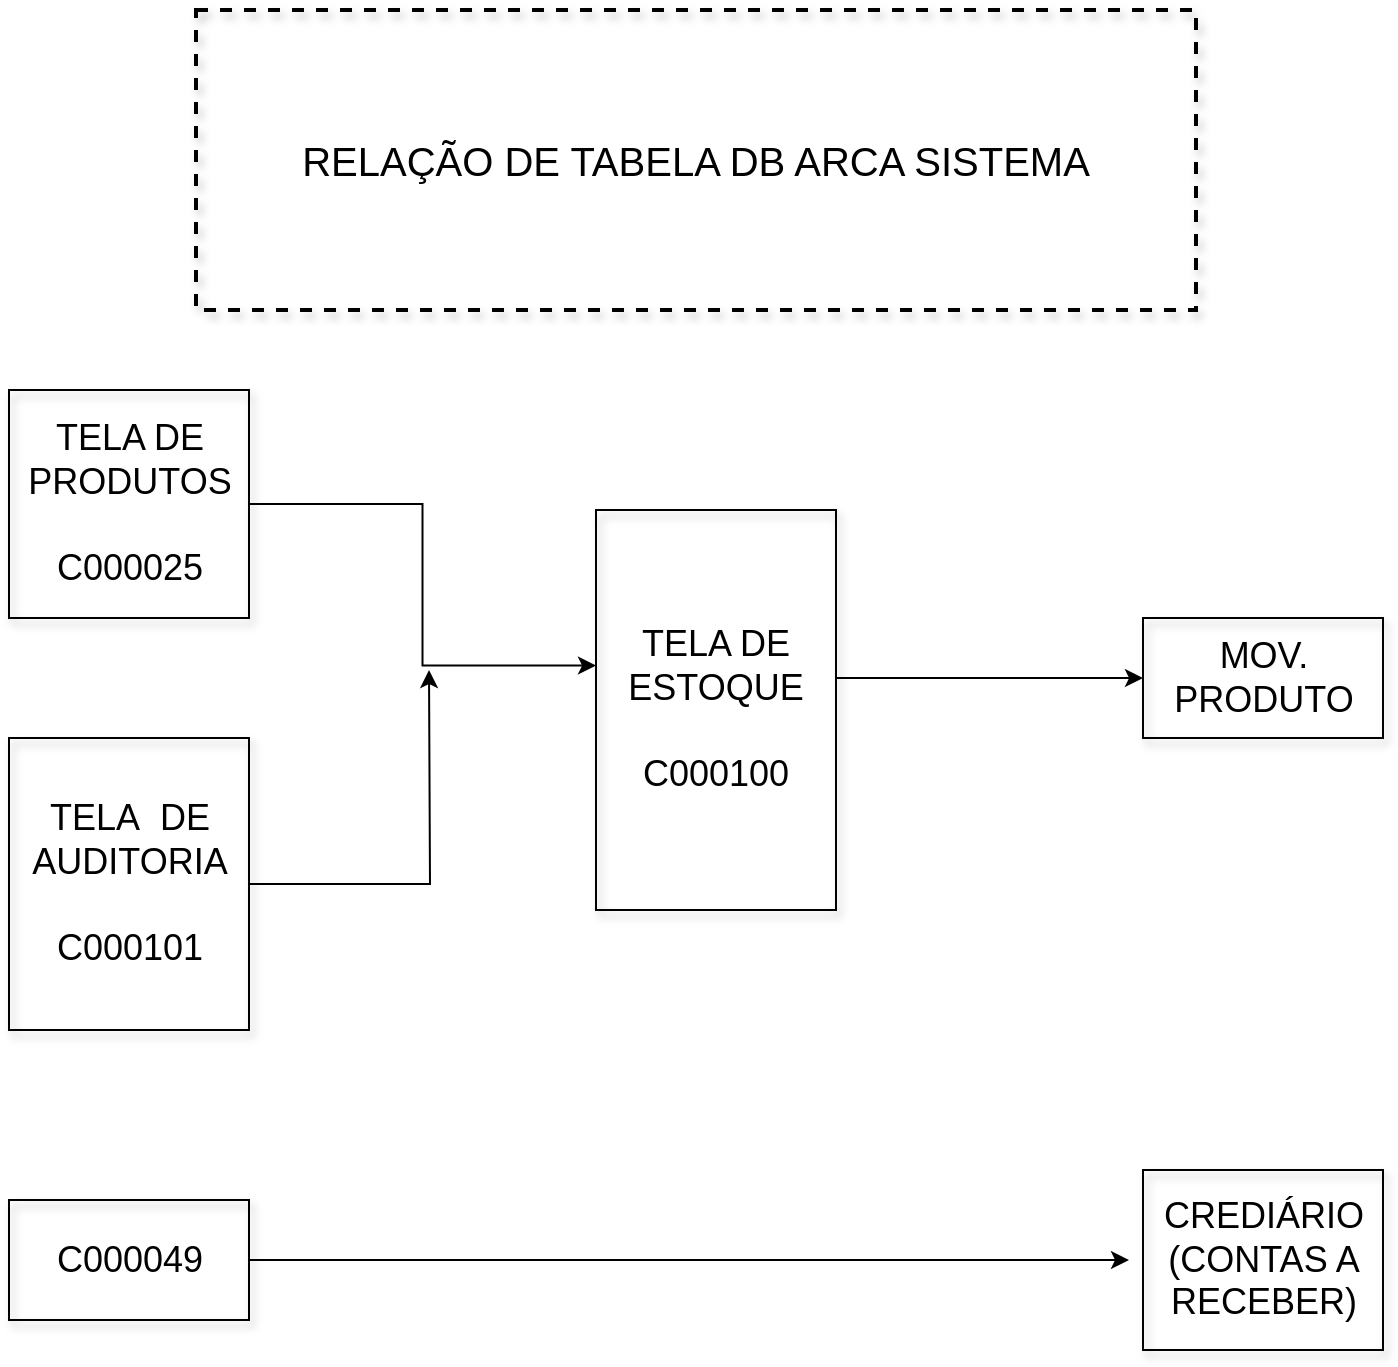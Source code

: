 <mxfile version="21.2.9" type="github">
  <diagram name="Page-1" id="90a13364-a465-7bf4-72fc-28e22215d7a0">
    <mxGraphModel dx="830" dy="808" grid="1" gridSize="10" guides="1" tooltips="1" connect="1" arrows="1" fold="1" page="1" pageScale="1.5" pageWidth="1169" pageHeight="826" background="none" math="0" shadow="0">
      <root>
        <mxCell id="0" style=";html=1;" />
        <mxCell id="1" style=";html=1;" parent="0" />
        <mxCell id="3a17f1ce550125da-1" value="RELAÇÃO DE TABELA DB ARCA SISTEMA" style="whiteSpace=wrap;html=1;shadow=1;fontSize=20;fillColor=none;strokeWidth=2;dashed=1;rounded=0;glass=0;" parent="1" vertex="1">
          <mxGeometry x="580" y="30" width="500" height="150" as="geometry" />
        </mxCell>
        <mxCell id="3a17f1ce550125da-4" value="MOV. PRODUTO" style="whiteSpace=wrap;html=1;shadow=1;fontSize=18;fillColor=none;" parent="1" vertex="1">
          <mxGeometry x="1053.5" y="334" width="120" height="60" as="geometry" />
        </mxCell>
        <mxCell id="3a17f1ce550125da-5" value="CREDIÁRIO&lt;br&gt;(CONTAS A RECEBER)" style="whiteSpace=wrap;html=1;shadow=1;fontSize=18;fillColor=none;" parent="1" vertex="1">
          <mxGeometry x="1053.5" y="610" width="120" height="90" as="geometry" />
        </mxCell>
        <mxCell id="Vx7XrjalS1jO2P60uWzy-7" style="edgeStyle=orthogonalEdgeStyle;rounded=0;orthogonalLoop=1;jettySize=auto;html=1;entryX=0;entryY=0.389;entryDx=0;entryDy=0;entryPerimeter=0;" parent="1" source="3a17f1ce550125da-9" target="3a17f1ce550125da-11" edge="1">
          <mxGeometry relative="1" as="geometry" />
        </mxCell>
        <mxCell id="3a17f1ce550125da-9" value="TELA DE PRODUTOS&lt;br&gt;&lt;br&gt;C000025" style="whiteSpace=wrap;html=1;shadow=1;fontSize=18;fillColor=none;" parent="1" vertex="1">
          <mxGeometry x="486.5" y="220" width="120" height="114" as="geometry" />
        </mxCell>
        <mxCell id="Vx7XrjalS1jO2P60uWzy-11" style="edgeStyle=orthogonalEdgeStyle;rounded=0;orthogonalLoop=1;jettySize=auto;html=1;entryX=0;entryY=0.5;entryDx=0;entryDy=0;" parent="1" source="3a17f1ce550125da-11" target="3a17f1ce550125da-4" edge="1">
          <mxGeometry relative="1" as="geometry">
            <Array as="points">
              <mxPoint x="940" y="364" />
              <mxPoint x="940" y="364" />
            </Array>
          </mxGeometry>
        </mxCell>
        <mxCell id="3a17f1ce550125da-11" value="TELA DE ESTOQUE&lt;br&gt;&lt;br&gt;C000100" style="whiteSpace=wrap;html=1;shadow=1;fontSize=18;fillColor=none;" parent="1" vertex="1">
          <mxGeometry x="780" y="280" width="120" height="200" as="geometry" />
        </mxCell>
        <mxCell id="Vx7XrjalS1jO2P60uWzy-16" style="edgeStyle=orthogonalEdgeStyle;rounded=0;orthogonalLoop=1;jettySize=auto;html=1;" parent="1" source="Vx7XrjalS1jO2P60uWzy-8" edge="1">
          <mxGeometry relative="1" as="geometry">
            <mxPoint x="696.5" y="360" as="targetPoint" />
          </mxGeometry>
        </mxCell>
        <mxCell id="Vx7XrjalS1jO2P60uWzy-8" value="TELA&amp;nbsp; DE AUDITORIA&lt;br&gt;&lt;br&gt;C000101" style="whiteSpace=wrap;html=1;shadow=1;fontSize=18;fillColor=none;" parent="1" vertex="1">
          <mxGeometry x="486.5" y="394" width="120" height="146" as="geometry" />
        </mxCell>
        <mxCell id="Vx7XrjalS1jO2P60uWzy-14" style="edgeStyle=orthogonalEdgeStyle;rounded=0;orthogonalLoop=1;jettySize=auto;html=1;" parent="1" source="Vx7XrjalS1jO2P60uWzy-12" edge="1">
          <mxGeometry relative="1" as="geometry">
            <mxPoint x="1046.5" y="655" as="targetPoint" />
          </mxGeometry>
        </mxCell>
        <mxCell id="Vx7XrjalS1jO2P60uWzy-12" value="C000049" style="whiteSpace=wrap;html=1;shadow=1;fontSize=18;fillColor=none;" parent="1" vertex="1">
          <mxGeometry x="486.5" y="625" width="120" height="60" as="geometry" />
        </mxCell>
      </root>
    </mxGraphModel>
  </diagram>
</mxfile>
